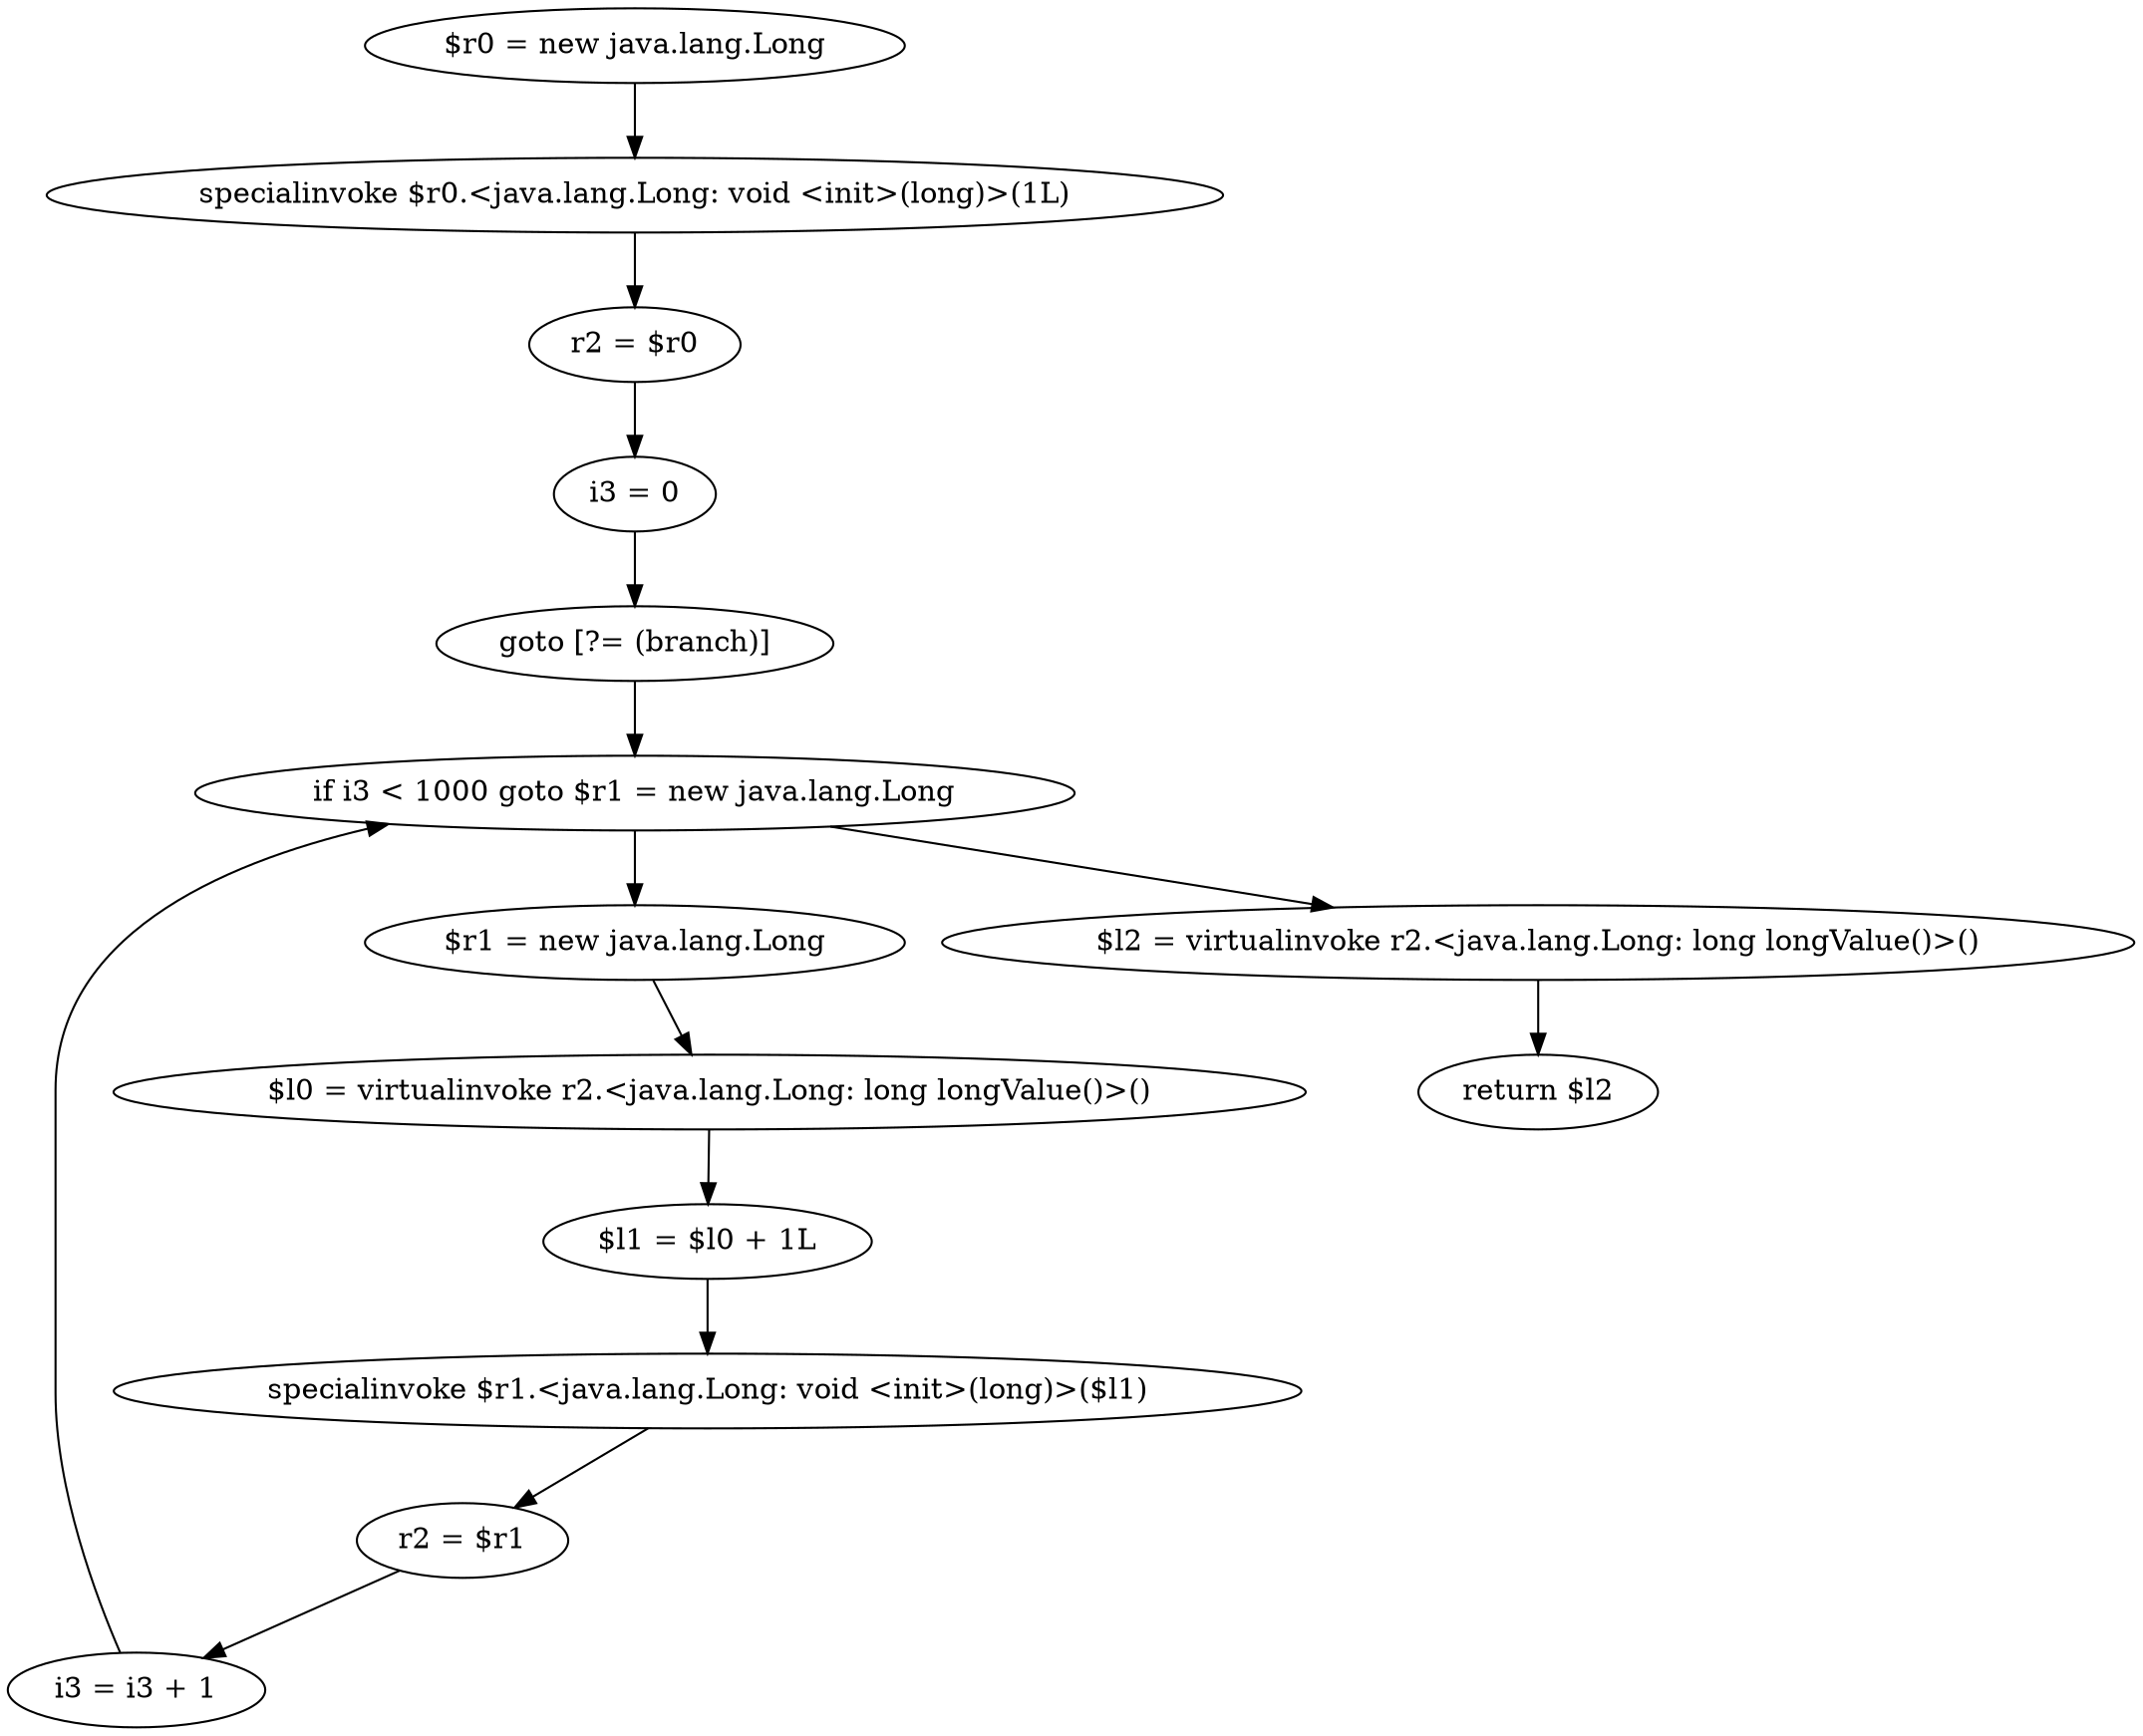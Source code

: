 digraph "unitGraph" {
    "$r0 = new java.lang.Long"
    "specialinvoke $r0.<java.lang.Long: void <init>(long)>(1L)"
    "r2 = $r0"
    "i3 = 0"
    "goto [?= (branch)]"
    "$r1 = new java.lang.Long"
    "$l0 = virtualinvoke r2.<java.lang.Long: long longValue()>()"
    "$l1 = $l0 + 1L"
    "specialinvoke $r1.<java.lang.Long: void <init>(long)>($l1)"
    "r2 = $r1"
    "i3 = i3 + 1"
    "if i3 < 1000 goto $r1 = new java.lang.Long"
    "$l2 = virtualinvoke r2.<java.lang.Long: long longValue()>()"
    "return $l2"
    "$r0 = new java.lang.Long"->"specialinvoke $r0.<java.lang.Long: void <init>(long)>(1L)";
    "specialinvoke $r0.<java.lang.Long: void <init>(long)>(1L)"->"r2 = $r0";
    "r2 = $r0"->"i3 = 0";
    "i3 = 0"->"goto [?= (branch)]";
    "goto [?= (branch)]"->"if i3 < 1000 goto $r1 = new java.lang.Long";
    "$r1 = new java.lang.Long"->"$l0 = virtualinvoke r2.<java.lang.Long: long longValue()>()";
    "$l0 = virtualinvoke r2.<java.lang.Long: long longValue()>()"->"$l1 = $l0 + 1L";
    "$l1 = $l0 + 1L"->"specialinvoke $r1.<java.lang.Long: void <init>(long)>($l1)";
    "specialinvoke $r1.<java.lang.Long: void <init>(long)>($l1)"->"r2 = $r1";
    "r2 = $r1"->"i3 = i3 + 1";
    "i3 = i3 + 1"->"if i3 < 1000 goto $r1 = new java.lang.Long";
    "if i3 < 1000 goto $r1 = new java.lang.Long"->"$l2 = virtualinvoke r2.<java.lang.Long: long longValue()>()";
    "if i3 < 1000 goto $r1 = new java.lang.Long"->"$r1 = new java.lang.Long";
    "$l2 = virtualinvoke r2.<java.lang.Long: long longValue()>()"->"return $l2";
}
